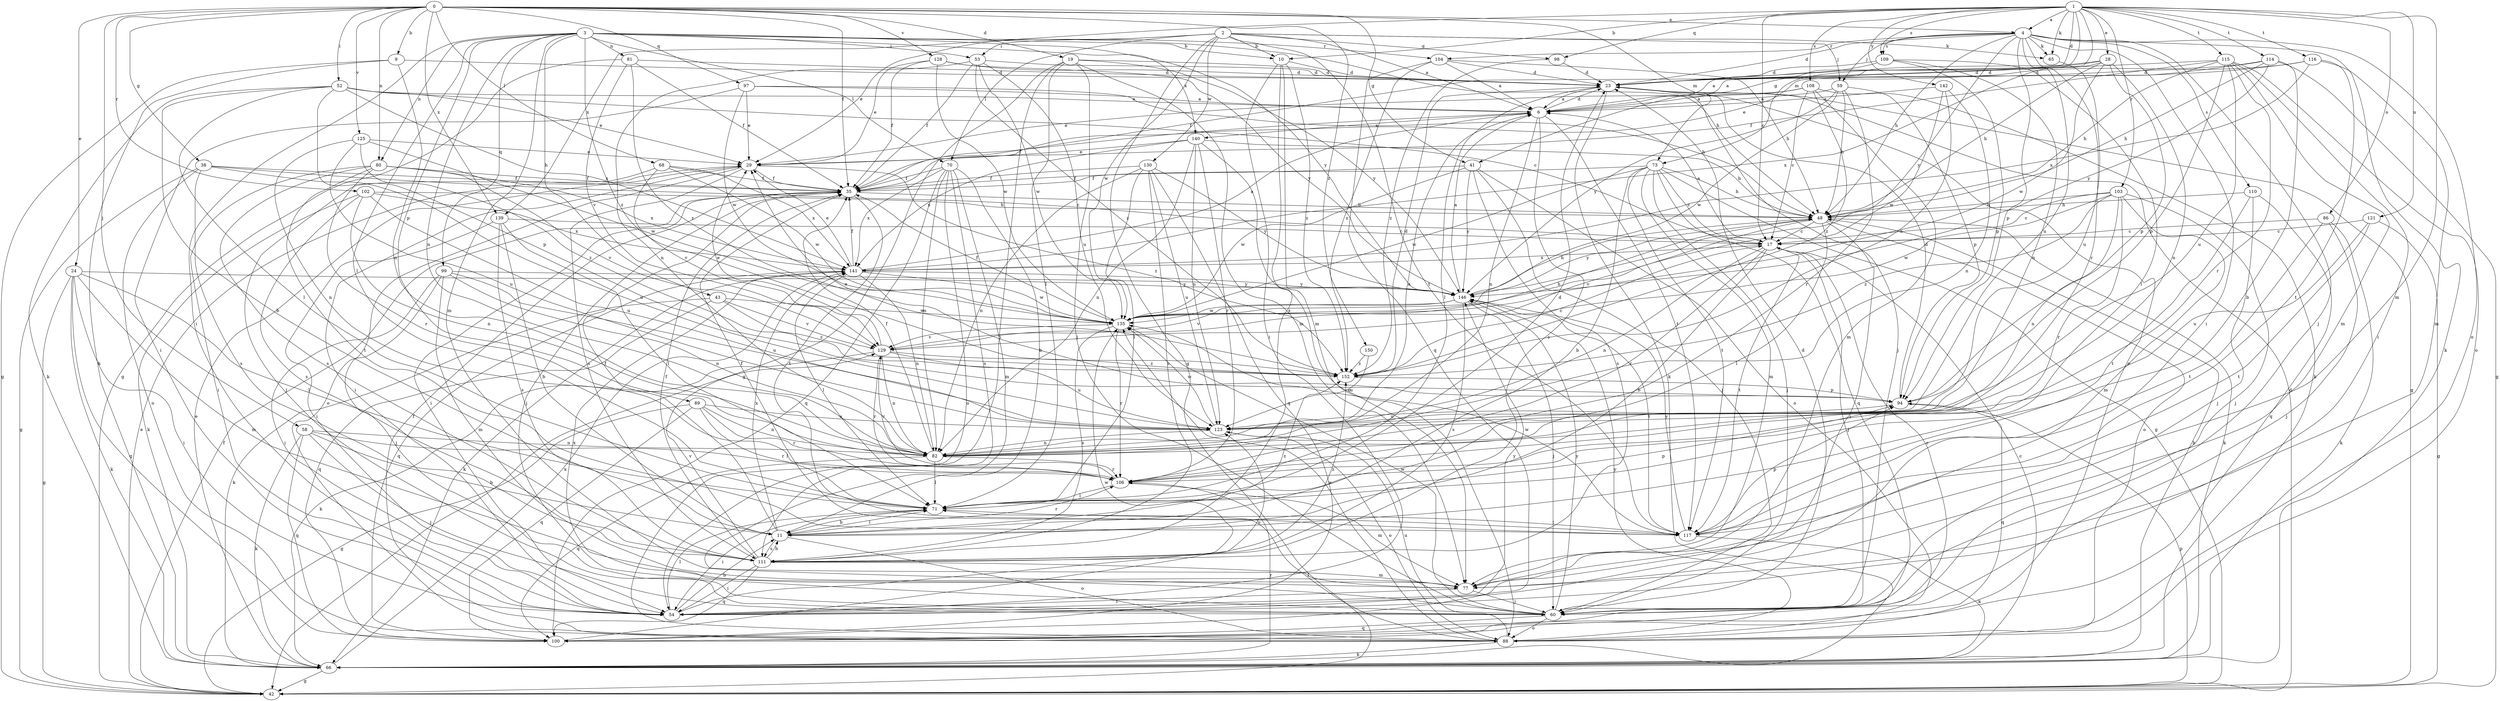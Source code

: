 strict digraph  {
0;
1;
2;
3;
4;
6;
9;
10;
11;
17;
19;
23;
24;
28;
29;
35;
38;
41;
42;
43;
48;
52;
53;
54;
58;
59;
60;
65;
66;
68;
70;
71;
73;
77;
80;
81;
82;
86;
88;
89;
94;
97;
98;
99;
100;
102;
103;
104;
106;
108;
109;
110;
111;
114;
115;
116;
117;
121;
123;
125;
128;
129;
130;
135;
139;
140;
141;
142;
146;
150;
152;
0 -> 4  [label=a];
0 -> 9  [label=b];
0 -> 19  [label=d];
0 -> 24  [label=e];
0 -> 35  [label=f];
0 -> 38  [label=g];
0 -> 41  [label=g];
0 -> 52  [label=i];
0 -> 58  [label=j];
0 -> 68  [label=l];
0 -> 73  [label=m];
0 -> 80  [label=n];
0 -> 97  [label=q];
0 -> 102  [label=r];
0 -> 125  [label=v];
0 -> 128  [label=v];
0 -> 139  [label=x];
0 -> 150  [label=z];
1 -> 4  [label=a];
1 -> 10  [label=b];
1 -> 17  [label=c];
1 -> 23  [label=d];
1 -> 28  [label=e];
1 -> 41  [label=g];
1 -> 65  [label=k];
1 -> 73  [label=m];
1 -> 77  [label=m];
1 -> 86  [label=o];
1 -> 98  [label=q];
1 -> 103  [label=r];
1 -> 108  [label=s];
1 -> 109  [label=s];
1 -> 114  [label=t];
1 -> 115  [label=t];
1 -> 116  [label=t];
1 -> 121  [label=u];
1 -> 139  [label=x];
1 -> 142  [label=y];
2 -> 6  [label=a];
2 -> 10  [label=b];
2 -> 29  [label=e];
2 -> 42  [label=g];
2 -> 53  [label=i];
2 -> 59  [label=j];
2 -> 65  [label=k];
2 -> 70  [label=l];
2 -> 98  [label=q];
2 -> 117  [label=t];
2 -> 130  [label=w];
2 -> 135  [label=w];
3 -> 10  [label=b];
3 -> 43  [label=h];
3 -> 48  [label=h];
3 -> 53  [label=i];
3 -> 54  [label=i];
3 -> 70  [label=l];
3 -> 71  [label=l];
3 -> 77  [label=m];
3 -> 80  [label=n];
3 -> 81  [label=n];
3 -> 82  [label=n];
3 -> 89  [label=p];
3 -> 99  [label=q];
3 -> 104  [label=r];
3 -> 140  [label=x];
3 -> 146  [label=y];
3 -> 152  [label=z];
4 -> 23  [label=d];
4 -> 48  [label=h];
4 -> 54  [label=i];
4 -> 59  [label=j];
4 -> 60  [label=j];
4 -> 65  [label=k];
4 -> 66  [label=k];
4 -> 88  [label=o];
4 -> 94  [label=p];
4 -> 104  [label=r];
4 -> 106  [label=r];
4 -> 109  [label=s];
4 -> 110  [label=s];
4 -> 123  [label=u];
4 -> 146  [label=y];
6 -> 23  [label=d];
6 -> 35  [label=f];
6 -> 82  [label=n];
6 -> 111  [label=s];
6 -> 117  [label=t];
6 -> 140  [label=x];
9 -> 23  [label=d];
9 -> 42  [label=g];
9 -> 66  [label=k];
9 -> 82  [label=n];
10 -> 23  [label=d];
10 -> 54  [label=i];
10 -> 77  [label=m];
10 -> 111  [label=s];
10 -> 152  [label=z];
11 -> 35  [label=f];
11 -> 71  [label=l];
11 -> 88  [label=o];
11 -> 106  [label=r];
11 -> 111  [label=s];
11 -> 141  [label=x];
11 -> 152  [label=z];
17 -> 6  [label=a];
17 -> 11  [label=b];
17 -> 60  [label=j];
17 -> 82  [label=n];
17 -> 106  [label=r];
17 -> 117  [label=t];
17 -> 141  [label=x];
19 -> 23  [label=d];
19 -> 42  [label=g];
19 -> 54  [label=i];
19 -> 60  [label=j];
19 -> 71  [label=l];
19 -> 77  [label=m];
19 -> 146  [label=y];
23 -> 6  [label=a];
23 -> 42  [label=g];
23 -> 60  [label=j];
23 -> 66  [label=k];
23 -> 71  [label=l];
23 -> 88  [label=o];
24 -> 42  [label=g];
24 -> 54  [label=i];
24 -> 66  [label=k];
24 -> 71  [label=l];
24 -> 77  [label=m];
24 -> 100  [label=q];
24 -> 146  [label=y];
28 -> 23  [label=d];
28 -> 35  [label=f];
28 -> 48  [label=h];
28 -> 82  [label=n];
28 -> 94  [label=p];
28 -> 135  [label=w];
28 -> 141  [label=x];
29 -> 35  [label=f];
29 -> 54  [label=i];
29 -> 88  [label=o];
29 -> 111  [label=s];
29 -> 152  [label=z];
35 -> 48  [label=h];
35 -> 54  [label=i];
35 -> 60  [label=j];
35 -> 117  [label=t];
38 -> 17  [label=c];
38 -> 35  [label=f];
38 -> 42  [label=g];
38 -> 88  [label=o];
38 -> 111  [label=s];
38 -> 123  [label=u];
41 -> 35  [label=f];
41 -> 60  [label=j];
41 -> 88  [label=o];
41 -> 111  [label=s];
41 -> 135  [label=w];
41 -> 146  [label=y];
42 -> 23  [label=d];
42 -> 29  [label=e];
42 -> 35  [label=f];
42 -> 94  [label=p];
43 -> 66  [label=k];
43 -> 100  [label=q];
43 -> 129  [label=v];
43 -> 135  [label=w];
43 -> 152  [label=z];
48 -> 17  [label=c];
48 -> 54  [label=i];
48 -> 66  [label=k];
48 -> 71  [label=l];
48 -> 88  [label=o];
48 -> 129  [label=v];
48 -> 146  [label=y];
52 -> 6  [label=a];
52 -> 11  [label=b];
52 -> 17  [label=c];
52 -> 29  [label=e];
52 -> 66  [label=k];
52 -> 71  [label=l];
52 -> 94  [label=p];
52 -> 141  [label=x];
53 -> 23  [label=d];
53 -> 35  [label=f];
53 -> 82  [label=n];
53 -> 123  [label=u];
53 -> 135  [label=w];
53 -> 152  [label=z];
54 -> 11  [label=b];
54 -> 71  [label=l];
54 -> 123  [label=u];
54 -> 146  [label=y];
58 -> 11  [label=b];
58 -> 60  [label=j];
58 -> 66  [label=k];
58 -> 82  [label=n];
58 -> 100  [label=q];
58 -> 106  [label=r];
59 -> 6  [label=a];
59 -> 48  [label=h];
59 -> 94  [label=p];
59 -> 106  [label=r];
59 -> 135  [label=w];
59 -> 146  [label=y];
60 -> 23  [label=d];
60 -> 88  [label=o];
60 -> 100  [label=q];
60 -> 135  [label=w];
60 -> 141  [label=x];
60 -> 146  [label=y];
65 -> 123  [label=u];
66 -> 17  [label=c];
66 -> 29  [label=e];
66 -> 42  [label=g];
66 -> 48  [label=h];
66 -> 106  [label=r];
66 -> 141  [label=x];
68 -> 35  [label=f];
68 -> 60  [label=j];
68 -> 129  [label=v];
68 -> 135  [label=w];
68 -> 141  [label=x];
70 -> 11  [label=b];
70 -> 35  [label=f];
70 -> 77  [label=m];
70 -> 82  [label=n];
70 -> 88  [label=o];
70 -> 100  [label=q];
70 -> 111  [label=s];
70 -> 141  [label=x];
71 -> 11  [label=b];
71 -> 23  [label=d];
71 -> 54  [label=i];
71 -> 94  [label=p];
71 -> 117  [label=t];
73 -> 11  [label=b];
73 -> 17  [label=c];
73 -> 35  [label=f];
73 -> 42  [label=g];
73 -> 48  [label=h];
73 -> 60  [label=j];
73 -> 77  [label=m];
73 -> 100  [label=q];
73 -> 117  [label=t];
73 -> 135  [label=w];
77 -> 54  [label=i];
77 -> 60  [label=j];
80 -> 35  [label=f];
80 -> 54  [label=i];
80 -> 106  [label=r];
80 -> 111  [label=s];
80 -> 117  [label=t];
80 -> 129  [label=v];
80 -> 141  [label=x];
81 -> 23  [label=d];
81 -> 35  [label=f];
81 -> 42  [label=g];
81 -> 129  [label=v];
81 -> 152  [label=z];
82 -> 6  [label=a];
82 -> 35  [label=f];
82 -> 71  [label=l];
82 -> 100  [label=q];
82 -> 106  [label=r];
86 -> 17  [label=c];
86 -> 60  [label=j];
86 -> 66  [label=k];
86 -> 117  [label=t];
88 -> 35  [label=f];
88 -> 66  [label=k];
88 -> 71  [label=l];
88 -> 123  [label=u];
88 -> 135  [label=w];
88 -> 146  [label=y];
89 -> 42  [label=g];
89 -> 71  [label=l];
89 -> 82  [label=n];
89 -> 100  [label=q];
89 -> 106  [label=r];
89 -> 123  [label=u];
94 -> 23  [label=d];
94 -> 29  [label=e];
94 -> 100  [label=q];
94 -> 123  [label=u];
97 -> 6  [label=a];
97 -> 29  [label=e];
97 -> 48  [label=h];
97 -> 54  [label=i];
97 -> 135  [label=w];
98 -> 23  [label=d];
98 -> 152  [label=z];
99 -> 54  [label=i];
99 -> 60  [label=j];
99 -> 77  [label=m];
99 -> 82  [label=n];
99 -> 123  [label=u];
99 -> 146  [label=y];
100 -> 17  [label=c];
100 -> 135  [label=w];
102 -> 48  [label=h];
102 -> 66  [label=k];
102 -> 82  [label=n];
102 -> 111  [label=s];
102 -> 123  [label=u];
102 -> 141  [label=x];
103 -> 17  [label=c];
103 -> 48  [label=h];
103 -> 60  [label=j];
103 -> 77  [label=m];
103 -> 82  [label=n];
103 -> 106  [label=r];
103 -> 135  [label=w];
103 -> 152  [label=z];
104 -> 6  [label=a];
104 -> 23  [label=d];
104 -> 48  [label=h];
104 -> 100  [label=q];
104 -> 152  [label=z];
106 -> 71  [label=l];
106 -> 77  [label=m];
106 -> 129  [label=v];
108 -> 6  [label=a];
108 -> 17  [label=c];
108 -> 29  [label=e];
108 -> 66  [label=k];
108 -> 77  [label=m];
108 -> 152  [label=z];
109 -> 6  [label=a];
109 -> 23  [label=d];
109 -> 71  [label=l];
109 -> 82  [label=n];
109 -> 94  [label=p];
110 -> 48  [label=h];
110 -> 60  [label=j];
110 -> 100  [label=q];
110 -> 117  [label=t];
111 -> 11  [label=b];
111 -> 35  [label=f];
111 -> 54  [label=i];
111 -> 77  [label=m];
111 -> 100  [label=q];
111 -> 129  [label=v];
111 -> 152  [label=z];
114 -> 11  [label=b];
114 -> 23  [label=d];
114 -> 29  [label=e];
114 -> 42  [label=g];
114 -> 48  [label=h];
114 -> 146  [label=y];
115 -> 23  [label=d];
115 -> 35  [label=f];
115 -> 48  [label=h];
115 -> 54  [label=i];
115 -> 77  [label=m];
115 -> 88  [label=o];
115 -> 94  [label=p];
115 -> 106  [label=r];
115 -> 123  [label=u];
116 -> 6  [label=a];
116 -> 23  [label=d];
116 -> 77  [label=m];
116 -> 117  [label=t];
116 -> 141  [label=x];
117 -> 35  [label=f];
117 -> 66  [label=k];
117 -> 94  [label=p];
117 -> 135  [label=w];
117 -> 146  [label=y];
121 -> 17  [label=c];
121 -> 42  [label=g];
121 -> 117  [label=t];
121 -> 123  [label=u];
123 -> 82  [label=n];
123 -> 88  [label=o];
123 -> 135  [label=w];
125 -> 29  [label=e];
125 -> 82  [label=n];
125 -> 123  [label=u];
125 -> 135  [label=w];
125 -> 152  [label=z];
128 -> 23  [label=d];
128 -> 29  [label=e];
128 -> 35  [label=f];
128 -> 135  [label=w];
128 -> 146  [label=y];
129 -> 29  [label=e];
129 -> 48  [label=h];
129 -> 66  [label=k];
129 -> 82  [label=n];
129 -> 106  [label=r];
129 -> 123  [label=u];
129 -> 152  [label=z];
130 -> 35  [label=f];
130 -> 71  [label=l];
130 -> 82  [label=n];
130 -> 100  [label=q];
130 -> 111  [label=s];
130 -> 123  [label=u];
130 -> 146  [label=y];
135 -> 35  [label=f];
135 -> 106  [label=r];
135 -> 111  [label=s];
135 -> 129  [label=v];
139 -> 11  [label=b];
139 -> 17  [label=c];
139 -> 54  [label=i];
139 -> 71  [label=l];
139 -> 111  [label=s];
140 -> 29  [label=e];
140 -> 48  [label=h];
140 -> 82  [label=n];
140 -> 88  [label=o];
140 -> 106  [label=r];
140 -> 123  [label=u];
140 -> 141  [label=x];
141 -> 6  [label=a];
141 -> 29  [label=e];
141 -> 35  [label=f];
141 -> 66  [label=k];
141 -> 71  [label=l];
141 -> 82  [label=n];
141 -> 100  [label=q];
141 -> 135  [label=w];
141 -> 146  [label=y];
142 -> 6  [label=a];
142 -> 82  [label=n];
142 -> 135  [label=w];
142 -> 152  [label=z];
146 -> 6  [label=a];
146 -> 48  [label=h];
146 -> 60  [label=j];
146 -> 111  [label=s];
146 -> 117  [label=t];
146 -> 129  [label=v];
146 -> 135  [label=w];
150 -> 123  [label=u];
150 -> 152  [label=z];
152 -> 17  [label=c];
152 -> 23  [label=d];
152 -> 94  [label=p];
}
